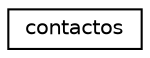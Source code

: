 digraph "Graphical Class Hierarchy"
{
  edge [fontname="Helvetica",fontsize="10",labelfontname="Helvetica",labelfontsize="10"];
  node [fontname="Helvetica",fontsize="10",shape=record];
  rankdir="LR";
  Node0 [label="contactos",height=0.2,width=0.4,color="black", fillcolor="white", style="filled",URL="$structcontactos.html"];
}
